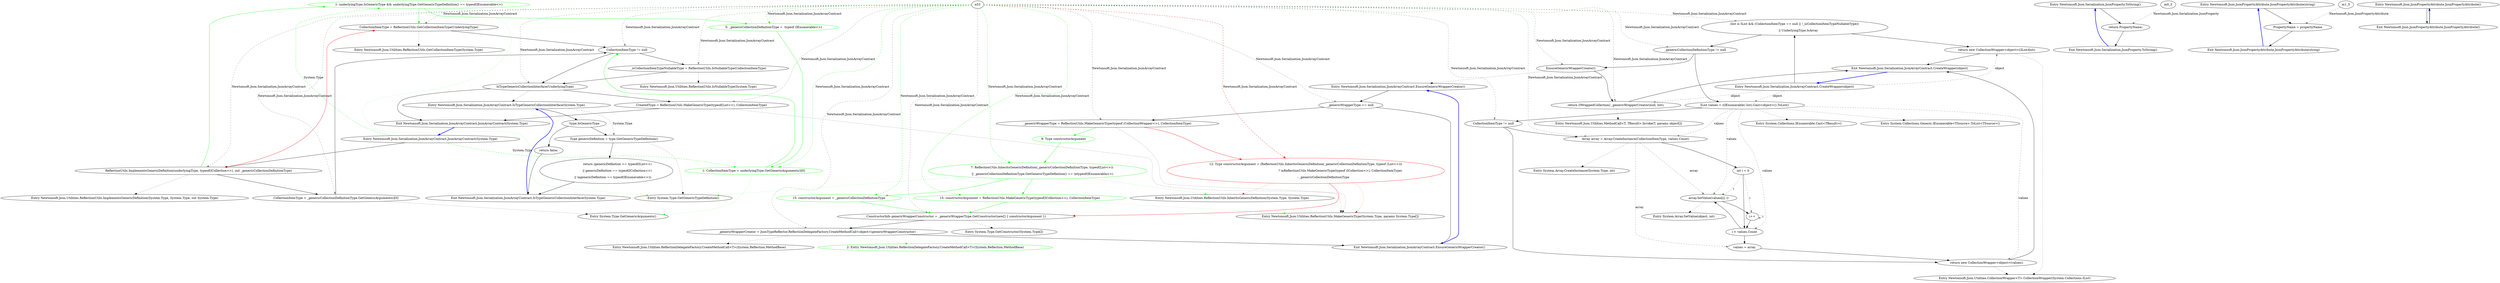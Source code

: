 digraph  {
n13 [cluster="Newtonsoft.Json.Serialization.JsonArrayContract.IsTypeGenericCollectionInterface(System.Type)", file="JsonArrayContract.cs.dot", label="Entry Newtonsoft.Json.Serialization.JsonArrayContract.IsTypeGenericCollectionInterface(System.Type)", span="116-116"];
n47 [cluster="Newtonsoft.Json.Serialization.JsonArrayContract.IsTypeGenericCollectionInterface(System.Type)", file="JsonArrayContract.cs.dot", label="!type.IsGenericType", span="118-118"];
n49 [cluster="Newtonsoft.Json.Serialization.JsonArrayContract.IsTypeGenericCollectionInterface(System.Type)", file="JsonArrayContract.cs.dot", label="Type genericDefinition = type.GetGenericTypeDefinition()", span="121-121"];
n48 [cluster="Newtonsoft.Json.Serialization.JsonArrayContract.IsTypeGenericCollectionInterface(System.Type)", file="JsonArrayContract.cs.dot", label="return false;", span="119-119"];
n51 [cluster="Newtonsoft.Json.Serialization.JsonArrayContract.IsTypeGenericCollectionInterface(System.Type)", file="JsonArrayContract.cs.dot", label="Exit Newtonsoft.Json.Serialization.JsonArrayContract.IsTypeGenericCollectionInterface(System.Type)", span="116-116"];
n50 [cluster="Newtonsoft.Json.Serialization.JsonArrayContract.IsTypeGenericCollectionInterface(System.Type)", file="JsonArrayContract.cs.dot", label="return (genericDefinition == typeof(IList<>)\r\n              || genericDefinition == typeof(ICollection<>)\r\n              || \\ngenericDefinition == typeof(IEnumerable<>));", span="123-125"];
n52 [cluster="System.Type.GetGenericTypeDefinition()", file="JsonArrayContract.cs.dot", label="Entry System.Type.GetGenericTypeDefinition()", span="0-0"];
n15 [cluster="Newtonsoft.Json.Serialization.JsonArrayContract.CreateWrapper(object)", file="JsonArrayContract.cs.dot", label="Entry Newtonsoft.Json.Serialization.JsonArrayContract.CreateWrapper(object)", span="71-71"];
n16 [cluster="Newtonsoft.Json.Serialization.JsonArrayContract.CreateWrapper(object)", file="JsonArrayContract.cs.dot", label="(list is IList && (CollectionItemType == null || !_isCollectionItemTypeNullableType))\r\n        || UnderlyingType.IsArray", span="73-74"];
n17 [cluster="Newtonsoft.Json.Serialization.JsonArrayContract.CreateWrapper(object)", file="JsonArrayContract.cs.dot", label="return new CollectionWrapper<object>((IList)list);", span="75-75"];
n20 [cluster="Newtonsoft.Json.Serialization.JsonArrayContract.CreateWrapper(object)", file="JsonArrayContract.cs.dot", label="return (IWrappedCollection) _genericWrapperCreator(null, list);", span="80-80"];
n21 [cluster="Newtonsoft.Json.Serialization.JsonArrayContract.CreateWrapper(object)", file="JsonArrayContract.cs.dot", label="IList values = ((IEnumerable) list).Cast<object>().ToList()", span="84-84"];
n18 [cluster="Newtonsoft.Json.Serialization.JsonArrayContract.CreateWrapper(object)", file="JsonArrayContract.cs.dot", label="_genericCollectionDefinitionType != null", span="77-77"];
n30 [cluster="Newtonsoft.Json.Serialization.JsonArrayContract.CreateWrapper(object)", file="JsonArrayContract.cs.dot", label="Exit Newtonsoft.Json.Serialization.JsonArrayContract.CreateWrapper(object)", span="71-71"];
n31 [cluster="Newtonsoft.Json.Utilities.CollectionWrapper<T>.CollectionWrapper(System.Collections.IList)", file="JsonArrayContract.cs.dot", label="Entry Newtonsoft.Json.Utilities.CollectionWrapper<T>.CollectionWrapper(System.Collections.IList)", span="46-46"];
n19 [cluster="Newtonsoft.Json.Serialization.JsonArrayContract.CreateWrapper(object)", file="JsonArrayContract.cs.dot", label="EnsureGenericWrapperCreator()", span="79-79"];
n32 [cluster="Newtonsoft.Json.Serialization.JsonArrayContract.EnsureGenericWrapperCreator()", file="JsonArrayContract.cs.dot", label="Entry Newtonsoft.Json.Serialization.JsonArrayContract.EnsureGenericWrapperCreator()", span="101-101"];
n33 [cluster="Newtonsoft.Json.Utilities.MethodCall<T, TResult>.Invoke(T, params object[])", file="JsonArrayContract.cs.dot", label="Entry Newtonsoft.Json.Utilities.MethodCall<T, TResult>.Invoke(T, params object[])", span="27-27"];
n22 [cluster="Newtonsoft.Json.Serialization.JsonArrayContract.CreateWrapper(object)", file="JsonArrayContract.cs.dot", label="CollectionItemType != null", span="86-86"];
n23 [cluster="Newtonsoft.Json.Serialization.JsonArrayContract.CreateWrapper(object)", file="JsonArrayContract.cs.dot", label="Array array = Array.CreateInstance(CollectionItemType, values.Count)", span="88-88"];
n25 [cluster="Newtonsoft.Json.Serialization.JsonArrayContract.CreateWrapper(object)", file="JsonArrayContract.cs.dot", label="i < values.Count", span="89-89"];
n26 [cluster="Newtonsoft.Json.Serialization.JsonArrayContract.CreateWrapper(object)", file="JsonArrayContract.cs.dot", label="array.SetValue(values[i], i)", span="91-91"];
n29 [cluster="Newtonsoft.Json.Serialization.JsonArrayContract.CreateWrapper(object)", file="JsonArrayContract.cs.dot", label="return new CollectionWrapper<object>(values);", span="97-97"];
n34 [cluster="System.Collections.IEnumerable.Cast<TResult>()", file="JsonArrayContract.cs.dot", label="Entry System.Collections.IEnumerable.Cast<TResult>()", span="0-0"];
n35 [cluster="System.Collections.Generic.IEnumerable<TSource>.ToList<TSource>()", file="JsonArrayContract.cs.dot", label="Entry System.Collections.Generic.IEnumerable<TSource>.ToList<TSource>()", span="0-0"];
n24 [cluster="Newtonsoft.Json.Serialization.JsonArrayContract.CreateWrapper(object)", file="JsonArrayContract.cs.dot", label="int i = 0", span="89-89"];
n28 [cluster="Newtonsoft.Json.Serialization.JsonArrayContract.CreateWrapper(object)", file="JsonArrayContract.cs.dot", label="values = array", span="94-94"];
n36 [cluster="System.Array.CreateInstance(System.Type, int)", file="JsonArrayContract.cs.dot", label="Entry System.Array.CreateInstance(System.Type, int)", span="0-0"];
n27 [cluster="Newtonsoft.Json.Serialization.JsonArrayContract.CreateWrapper(object)", file="JsonArrayContract.cs.dot", label="i++", span="89-89"];
n37 [cluster="System.Array.SetValue(object, int)", file="JsonArrayContract.cs.dot", label="Entry System.Array.SetValue(object, int)", span="0-0"];
n0 [cluster="Newtonsoft.Json.Serialization.JsonArrayContract.JsonArrayContract(System.Type)", file="JsonArrayContract.cs.dot", label="Entry Newtonsoft.Json.Serialization.JsonArrayContract.JsonArrayContract(System.Type)", span="50-50"];
n1 [cluster="Newtonsoft.Json.Serialization.JsonArrayContract.JsonArrayContract(System.Type)", file="JsonArrayContract.cs.dot", label="ReflectionUtils.ImplementsGenericDefinition(underlyingType, typeof(ICollection<>), out _genericCollectionDefinitionType)", span="53-53"];
d3 [cluster="Newtonsoft.Json.Serialization.JsonArrayContract.JsonArrayContract(System.Type)", color=green, community=0, file="JsonArrayContract.cs.dot", label="1: underlyingType.IsGenericType && underlyingType.GetGenericTypeDefinition() == typeof(IEnumerable<>)", span="57-57"];
d5 [cluster="Newtonsoft.Json.Serialization.JsonArrayContract.JsonArrayContract(System.Type)", color=green, community=0, file="JsonArrayContract.cs.dot", label="1: CollectionItemType = underlyingType.GetGenericArguments()[0]", span="60-60"];
n2 [cluster="Newtonsoft.Json.Serialization.JsonArrayContract.JsonArrayContract(System.Type)", file="JsonArrayContract.cs.dot", label="CollectionItemType = _genericCollectionDefinitionType.GetGenericArguments()[0]", span="55-55"];
n3 [cluster="Newtonsoft.Json.Serialization.JsonArrayContract.JsonArrayContract(System.Type)", file="JsonArrayContract.cs.dot", label="CollectionItemType = ReflectionUtils.GetCollectionItemType(UnderlyingType)", span="59-59"];
n9 [cluster="Newtonsoft.Json.Utilities.ReflectionUtils.ImplementsGenericDefinition(System.Type, System.Type, out System.Type)", file="JsonArrayContract.cs.dot", label="Entry Newtonsoft.Json.Utilities.ReflectionUtils.ImplementsGenericDefinition(System.Type, System.Type, out System.Type)", span="253-253"];
n4 [cluster="Newtonsoft.Json.Serialization.JsonArrayContract.JsonArrayContract(System.Type)", file="JsonArrayContract.cs.dot", label="CollectionItemType != null", span="62-62"];
n10 [cluster="System.Type.GetGenericArguments()", file="JsonArrayContract.cs.dot", label="Entry System.Type.GetGenericArguments()", span="0-0"];
n11 [cluster="Newtonsoft.Json.Utilities.ReflectionUtils.GetCollectionItemType(System.Type)", file="JsonArrayContract.cs.dot", label="Entry Newtonsoft.Json.Utilities.ReflectionUtils.GetCollectionItemType(System.Type)", span="371-371"];
n5 [cluster="Newtonsoft.Json.Serialization.JsonArrayContract.JsonArrayContract(System.Type)", file="JsonArrayContract.cs.dot", label="_isCollectionItemTypeNullableType = ReflectionUtils.IsNullableType(CollectionItemType)", span="63-63"];
n6 [cluster="Newtonsoft.Json.Serialization.JsonArrayContract.JsonArrayContract(System.Type)", file="JsonArrayContract.cs.dot", label="IsTypeGenericCollectionInterface(UnderlyingType)", span="65-65"];
n12 [cluster="Newtonsoft.Json.Utilities.ReflectionUtils.IsNullableType(System.Type)", file="JsonArrayContract.cs.dot", label="Entry Newtonsoft.Json.Utilities.ReflectionUtils.IsNullableType(System.Type)", span="190-190"];
n7 [cluster="Newtonsoft.Json.Serialization.JsonArrayContract.JsonArrayContract(System.Type)", file="JsonArrayContract.cs.dot", label="CreatedType = ReflectionUtils.MakeGenericType(typeof(List<>), CollectionItemType)", span="67-67"];
n8 [cluster="Newtonsoft.Json.Serialization.JsonArrayContract.JsonArrayContract(System.Type)", file="JsonArrayContract.cs.dot", label="Exit Newtonsoft.Json.Serialization.JsonArrayContract.JsonArrayContract(System.Type)", span="50-50"];
n14 [cluster="Newtonsoft.Json.Utilities.ReflectionUtils.MakeGenericType(System.Type, params System.Type[])", file="JsonArrayContract.cs.dot", label="Entry Newtonsoft.Json.Utilities.ReflectionUtils.MakeGenericType(System.Type, params System.Type[])", span="760-760"];
d4 [cluster="Newtonsoft.Json.Serialization.JsonArrayContract.JsonArrayContract(System.Type)", color=green, community=0, file="JsonArrayContract.cs.dot", label="5: _genericCollectionDefinitionType =  typeof (IEnumerable<>)", span="59-59"];
n38 [cluster="Newtonsoft.Json.Serialization.JsonArrayContract.EnsureGenericWrapperCreator()", file="JsonArrayContract.cs.dot", label="_genericWrapperType == null", span="103-103"];
n39 [cluster="Newtonsoft.Json.Serialization.JsonArrayContract.EnsureGenericWrapperCreator()", file="JsonArrayContract.cs.dot", label="_genericWrapperType = ReflectionUtils.MakeGenericType(typeof (CollectionWrapper<>), CollectionItemType)", span="105-105"];
n43 [cluster="Newtonsoft.Json.Serialization.JsonArrayContract.EnsureGenericWrapperCreator()", file="JsonArrayContract.cs.dot", label="Exit Newtonsoft.Json.Serialization.JsonArrayContract.EnsureGenericWrapperCreator()", span="101-101"];
n40 [cluster="Newtonsoft.Json.Serialization.JsonArrayContract.EnsureGenericWrapperCreator()", color=red, community=0, file="JsonArrayContract.cs.dot", label="12: Type constructorArgument = (ReflectionUtils.InheritsGenericDefinition(_genericCollectionDefinitionType, typeof (List<>)))\r\n                                     ? \\nReflectionUtils.MakeGenericType(typeof (ICollection<>), CollectionItemType)\r\n                                     : _genericCollectionDefinitionType", span="107-109"];
d44 [cluster="Newtonsoft.Json.Serialization.JsonArrayContract.EnsureGenericWrapperCreator()", color=green, community=0, file="JsonArrayContract.cs.dot", label="9: Type constructorArgument", span="112-112"];
n41 [cluster="Newtonsoft.Json.Serialization.JsonArrayContract.EnsureGenericWrapperCreator()", file="JsonArrayContract.cs.dot", label="ConstructorInfo genericWrapperConstructor = _genericWrapperType.GetConstructor(new[] { constructorArgument })", span="111-111"];
n44 [cluster="Newtonsoft.Json.Utilities.ReflectionUtils.InheritsGenericDefinition(System.Type, System.Type)", file="JsonArrayContract.cs.dot", label="Entry Newtonsoft.Json.Utilities.ReflectionUtils.InheritsGenericDefinition(System.Type, System.Type)", span="327-327"];
n42 [cluster="Newtonsoft.Json.Serialization.JsonArrayContract.EnsureGenericWrapperCreator()", file="JsonArrayContract.cs.dot", label="_genericWrapperCreator = JsonTypeReflector.ReflectionDelegateFactory.CreateMethodCall<object>(genericWrapperConstructor)", span="112-112"];
n45 [cluster="System.Type.GetConstructor(System.Type[])", file="JsonArrayContract.cs.dot", label="Entry System.Type.GetConstructor(System.Type[])", span="0-0"];
n46 [cluster="Newtonsoft.Json.Utilities.ReflectionDelegateFactory.CreateMethodCall<T>(System.Reflection.MethodBase)", file="JsonArrayContract.cs.dot", label="Entry Newtonsoft.Json.Utilities.ReflectionDelegateFactory.CreateMethodCall<T>(System.Reflection.MethodBase)", span="59-59"];
d53 [cluster="Newtonsoft.Json.Utilities.ReflectionDelegateFactory.CreateMethodCall<T>(System.Reflection.MethodBase)", color=green, community=0, file="JsonArrayContract.cs.dot", label="2: Entry Newtonsoft.Json.Utilities.ReflectionDelegateFactory.CreateMethodCall<T>(System.Reflection.MethodBase)", span="59-59"];
d45 [cluster="Newtonsoft.Json.Serialization.JsonArrayContract.EnsureGenericWrapperCreator()", color=green, community=0, file="JsonArrayContract.cs.dot", label="7: ReflectionUtils.InheritsGenericDefinition(_genericCollectionDefinitionType, typeof(List<>))\r\n          || _genericCollectionDefinitionType.GetGenericTypeDefinition() == \\ntypeof(IEnumerable<>)", span="114-115"];
d46 [cluster="Newtonsoft.Json.Serialization.JsonArrayContract.EnsureGenericWrapperCreator()", color=green, community=0, file="JsonArrayContract.cs.dot", label="15: constructorArgument = ReflectionUtils.MakeGenericType(typeof(ICollection<>), CollectionItemType)", span="116-116"];
d47 [cluster="Newtonsoft.Json.Serialization.JsonArrayContract.EnsureGenericWrapperCreator()", color=green, community=0, file="JsonArrayContract.cs.dot", label="15: constructorArgument = _genericCollectionDefinitionType", span="118-118"];
m0_0 [cluster="Newtonsoft.Json.Serialization.JsonProperty.ToString()", file="JsonProperty.cs", label="Entry Newtonsoft.Json.Serialization.JsonProperty.ToString()", span="163-163"];
m0_1 [cluster="Newtonsoft.Json.Serialization.JsonProperty.ToString()", file="JsonProperty.cs", label="return PropertyName;", span="165-165"];
m0_2 [cluster="Newtonsoft.Json.Serialization.JsonProperty.ToString()", file="JsonProperty.cs", label="Exit Newtonsoft.Json.Serialization.JsonProperty.ToString()", span="163-163"];
m1_2 [cluster="Newtonsoft.Json.JsonPropertyAttribute.JsonPropertyAttribute(string)", file="JsonPropertyAttribute.cs", label="Entry Newtonsoft.Json.JsonPropertyAttribute.JsonPropertyAttribute(string)", span="104-104"];
m1_3 [cluster="Newtonsoft.Json.JsonPropertyAttribute.JsonPropertyAttribute(string)", file="JsonPropertyAttribute.cs", label="PropertyName = propertyName", span="106-106"];
m1_4 [cluster="Newtonsoft.Json.JsonPropertyAttribute.JsonPropertyAttribute(string)", file="JsonPropertyAttribute.cs", label="Exit Newtonsoft.Json.JsonPropertyAttribute.JsonPropertyAttribute(string)", span="104-104"];
m1_0 [cluster="Newtonsoft.Json.JsonPropertyAttribute.JsonPropertyAttribute()", file="JsonPropertyAttribute.cs", label="Entry Newtonsoft.Json.JsonPropertyAttribute.JsonPropertyAttribute()", span="96-96"];
m1_1 [cluster="Newtonsoft.Json.JsonPropertyAttribute.JsonPropertyAttribute()", file="JsonPropertyAttribute.cs", label="Exit Newtonsoft.Json.JsonPropertyAttribute.JsonPropertyAttribute()", span="96-96"];
n53;
m0_3;
m1_5;
n13 -> n47  [key=0, style=solid];
n13 -> n49  [color=darkseagreen4, key=1, label="System.Type", style=dashed];
n47 -> n48  [key=0, style=solid];
n47 -> n49  [key=0, style=solid];
n49 -> n50  [key=0, style=solid];
n49 -> n52  [key=2, style=dotted];
n48 -> n51  [key=0, style=solid];
n51 -> n13  [color=blue, key=0, style=bold];
n50 -> n51  [key=0, style=solid];
n15 -> n16  [key=0, style=solid];
n15 -> n17  [color=darkseagreen4, key=1, label=object, style=dashed];
n15 -> n20  [color=darkseagreen4, key=1, label=object, style=dashed];
n15 -> n21  [color=darkseagreen4, key=1, label=object, style=dashed];
n16 -> n17  [key=0, style=solid];
n16 -> n18  [key=0, style=solid];
n17 -> n30  [key=0, style=solid];
n17 -> n31  [key=2, style=dotted];
n20 -> n30  [key=0, style=solid];
n20 -> n33  [key=2, style=dotted];
n21 -> n22  [key=0, style=solid];
n21 -> n23  [color=darkseagreen4, key=1, label=values, style=dashed];
n21 -> n25  [color=darkseagreen4, key=1, label=values, style=dashed];
n21 -> n26  [color=darkseagreen4, key=1, label=values, style=dashed];
n21 -> n29  [color=darkseagreen4, key=1, label=values, style=dashed];
n21 -> n34  [key=2, style=dotted];
n21 -> n35  [key=2, style=dotted];
n18 -> n19  [key=0, style=solid];
n18 -> n21  [key=0, style=solid];
n30 -> n15  [color=blue, key=0, style=bold];
n19 -> n20  [key=0, style=solid];
n19 -> n32  [key=2, style=dotted];
n32 -> n38  [key=0, style=solid];
n22 -> n23  [key=0, style=solid];
n22 -> n29  [key=0, style=solid];
n23 -> n24  [key=0, style=solid];
n23 -> n26  [color=darkseagreen4, key=1, label=array, style=dashed];
n23 -> n28  [color=darkseagreen4, key=1, label=array, style=dashed];
n23 -> n36  [key=2, style=dotted];
n25 -> n26  [key=0, style=solid];
n25 -> n28  [key=0, style=solid];
n26 -> n27  [key=0, style=solid];
n26 -> n37  [key=2, style=dotted];
n29 -> n30  [key=0, style=solid];
n29 -> n31  [key=2, style=dotted];
n24 -> n25  [key=0, style=solid];
n24 -> n26  [color=darkseagreen4, key=1, label=i, style=dashed];
n24 -> n27  [color=darkseagreen4, key=1, label=i, style=dashed];
n28 -> n29  [key=0, style=solid];
n27 -> n25  [key=0, style=solid];
n27 -> n27  [color=darkseagreen4, key=1, label=i, style=dashed];
n0 -> n1  [key=0, style=solid];
n0 -> d3  [color=green, key=1, label="System.Type", style=dashed];
n0 -> d5  [color=green, key=1, label="System.Type", style=dashed];
n1 -> n2  [key=0, style=solid];
n1 -> n3  [color=red, key=0, style=solid];
n1 -> d3  [color=green, key=0, style=solid];
n1 -> n9  [key=2, style=dotted];
d3 -> n3  [color=green, key=0, style=solid];
d3 -> d4  [color=green, key=0, style=solid];
d3 -> n52  [color=green, key=2, style=dotted];
d5 -> n4  [color=green, key=0, style=solid];
d5 -> n10  [color=green, key=2, style=dotted];
n2 -> n4  [key=0, style=solid];
n2 -> n10  [key=2, style=dotted];
n3 -> n4  [key=0, style=solid];
n3 -> n11  [key=2, style=dotted];
n4 -> n5  [key=0, style=solid];
n4 -> n6  [key=0, style=solid];
n5 -> n12  [key=2, style=dotted];
n5 -> n6  [key=0, style=solid];
n6 -> n13  [key=2, style=dotted];
n6 -> n7  [key=0, style=solid];
n6 -> n8  [key=0, style=solid];
n7 -> n14  [key=2, style=dotted];
n7 -> n8  [key=0, style=solid];
n8 -> n0  [color=blue, key=0, style=bold];
d4 -> d5  [color=green, key=0, style=solid];
n38 -> n39  [key=0, style=solid];
n38 -> n43  [key=0, style=solid];
n39 -> n14  [key=2, style=dotted];
n39 -> n40  [color=red, key=0, style=solid];
n39 -> d44  [color=green, key=0, style=solid];
n43 -> n32  [color=blue, key=0, style=bold];
n40 -> n14  [color=red, key=2, style=dotted];
n40 -> n41  [color=red, key=0, style=solid];
n40 -> n44  [color=red, key=2, style=dotted];
d44 -> d45  [color=green, key=0, style=solid];
n41 -> n42  [key=0, style=solid];
n41 -> n45  [key=2, style=dotted];
n42 -> n43  [key=0, style=solid];
n42 -> n46  [key=2, style=dotted];
n42 -> d53  [color=green, key=2, style=dotted];
d45 -> d46  [color=green, key=0, style=solid];
d45 -> d47  [color=green, key=0, style=solid];
d45 -> n44  [color=green, key=2, style=dotted];
d45 -> n52  [color=green, key=2, style=dotted];
d46 -> n14  [color=green, key=2, style=dotted];
d46 -> n41  [color=green, key=0, style=solid];
d47 -> n41  [color=green, key=0, style=solid];
m0_0 -> m0_1  [key=0, style=solid];
m0_1 -> m0_2  [key=0, style=solid];
m0_2 -> m0_0  [color=blue, key=0, style=bold];
m1_2 -> m1_3  [key=0, style=solid];
m1_3 -> m1_4  [key=0, style=solid];
m1_4 -> m1_2  [color=blue, key=0, style=bold];
m1_0 -> m1_1  [key=0, style=solid];
m1_1 -> m1_0  [color=blue, key=0, style=bold];
n53 -> n16  [color=darkseagreen4, key=1, label="Newtonsoft.Json.Serialization.JsonArrayContract", style=dashed];
n53 -> n18  [color=darkseagreen4, key=1, label="Newtonsoft.Json.Serialization.JsonArrayContract", style=dashed];
n53 -> n19  [color=darkseagreen4, key=1, label="Newtonsoft.Json.Serialization.JsonArrayContract", style=dashed];
n53 -> n20  [color=darkseagreen4, key=1, label="Newtonsoft.Json.Serialization.JsonArrayContract", style=dashed];
n53 -> n22  [color=darkseagreen4, key=1, label="Newtonsoft.Json.Serialization.JsonArrayContract", style=dashed];
n53 -> n23  [color=darkseagreen4, key=1, label="Newtonsoft.Json.Serialization.JsonArrayContract", style=dashed];
n53 -> n1  [color=darkseagreen4, key=1, label="Newtonsoft.Json.Serialization.JsonArrayContract", style=dashed];
n53 -> n2  [color=darkseagreen4, key=1, label="Newtonsoft.Json.Serialization.JsonArrayContract", style=dashed];
n53 -> n3  [color=darkseagreen4, key=1, label="Newtonsoft.Json.Serialization.JsonArrayContract", style=dashed];
n53 -> n4  [color=darkseagreen4, key=1, label="Newtonsoft.Json.Serialization.JsonArrayContract", style=dashed];
n53 -> n5  [color=darkseagreen4, key=1, label="Newtonsoft.Json.Serialization.JsonArrayContract", style=dashed];
n53 -> n6  [color=darkseagreen4, key=1, label="Newtonsoft.Json.Serialization.JsonArrayContract", style=dashed];
n53 -> n7  [color=darkseagreen4, key=1, label="Newtonsoft.Json.Serialization.JsonArrayContract", style=dashed];
n53 -> d4  [color=green, key=1, label="Newtonsoft.Json.Serialization.JsonArrayContract", style=dashed];
n53 -> d5  [color=green, key=1, label="Newtonsoft.Json.Serialization.JsonArrayContract", style=dashed];
n53 -> n38  [color=darkseagreen4, key=1, label="Newtonsoft.Json.Serialization.JsonArrayContract", style=dashed];
n53 -> n39  [color=darkseagreen4, key=1, label="Newtonsoft.Json.Serialization.JsonArrayContract", style=dashed];
n53 -> n40  [color=red, key=1, label="Newtonsoft.Json.Serialization.JsonArrayContract", style=dashed];
n53 -> n41  [color=darkseagreen4, key=1, label="Newtonsoft.Json.Serialization.JsonArrayContract", style=dashed];
n53 -> n42  [color=darkseagreen4, key=1, label="Newtonsoft.Json.Serialization.JsonArrayContract", style=dashed];
n53 -> d45  [color=green, key=1, label="Newtonsoft.Json.Serialization.JsonArrayContract", style=dashed];
n53 -> d46  [color=green, key=1, label="Newtonsoft.Json.Serialization.JsonArrayContract", style=dashed];
n53 -> d47  [color=green, key=1, label="Newtonsoft.Json.Serialization.JsonArrayContract", style=dashed];
m0_3 -> m0_1  [color=darkseagreen4, key=1, label="Newtonsoft.Json.Serialization.JsonProperty", style=dashed];
m1_5 -> m1_3  [color=darkseagreen4, key=1, label="Newtonsoft.Json.JsonPropertyAttribute", style=dashed];
}

